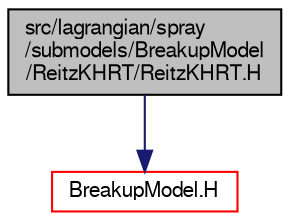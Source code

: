 digraph "src/lagrangian/spray/submodels/BreakupModel/ReitzKHRT/ReitzKHRT.H"
{
  bgcolor="transparent";
  edge [fontname="FreeSans",fontsize="10",labelfontname="FreeSans",labelfontsize="10"];
  node [fontname="FreeSans",fontsize="10",shape=record];
  Node1 [label="src/lagrangian/spray\l/submodels/BreakupModel\l/ReitzKHRT/ReitzKHRT.H",height=0.2,width=0.4,color="black", fillcolor="grey75", style="filled" fontcolor="black"];
  Node1 -> Node2 [color="midnightblue",fontsize="10",style="solid",fontname="FreeSans"];
  Node2 [label="BreakupModel.H",height=0.2,width=0.4,color="red",URL="$a06540.html"];
}
